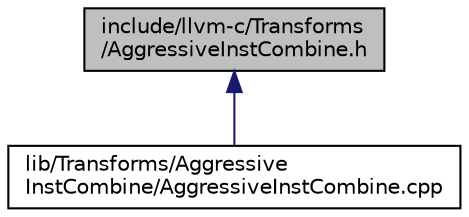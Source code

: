 digraph "include/llvm-c/Transforms/AggressiveInstCombine.h"
{
 // LATEX_PDF_SIZE
  bgcolor="transparent";
  edge [fontname="Helvetica",fontsize="10",labelfontname="Helvetica",labelfontsize="10"];
  node [fontname="Helvetica",fontsize="10",shape="box"];
  Node1 [label="include/llvm-c/Transforms\l/AggressiveInstCombine.h",height=0.2,width=0.4,color="black", fillcolor="grey75", style="filled", fontcolor="black",tooltip=" "];
  Node1 -> Node2 [dir="back",color="midnightblue",fontsize="10",style="solid",fontname="Helvetica"];
  Node2 [label="lib/Transforms/Aggressive\lInstCombine/AggressiveInstCombine.cpp",height=0.2,width=0.4,color="black",URL="$AggressiveInstCombine_8cpp.html",tooltip=" "];
}

